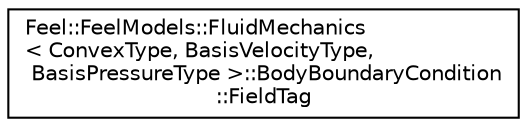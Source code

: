 digraph "Graphical Class Hierarchy"
{
 // LATEX_PDF_SIZE
  edge [fontname="Helvetica",fontsize="10",labelfontname="Helvetica",labelfontsize="10"];
  node [fontname="Helvetica",fontsize="10",shape=record];
  rankdir="LR";
  Node0 [label="Feel::FeelModels::FluidMechanics\l\< ConvexType, BasisVelocityType,\l BasisPressureType \>::BodyBoundaryCondition\l::FieldTag",height=0.2,width=0.4,color="black", fillcolor="white", style="filled",URL="$structFeel_1_1FeelModels_1_1FluidMechanics_1_1BodyBoundaryCondition_1_1FieldTag.html",tooltip=" "];
}
